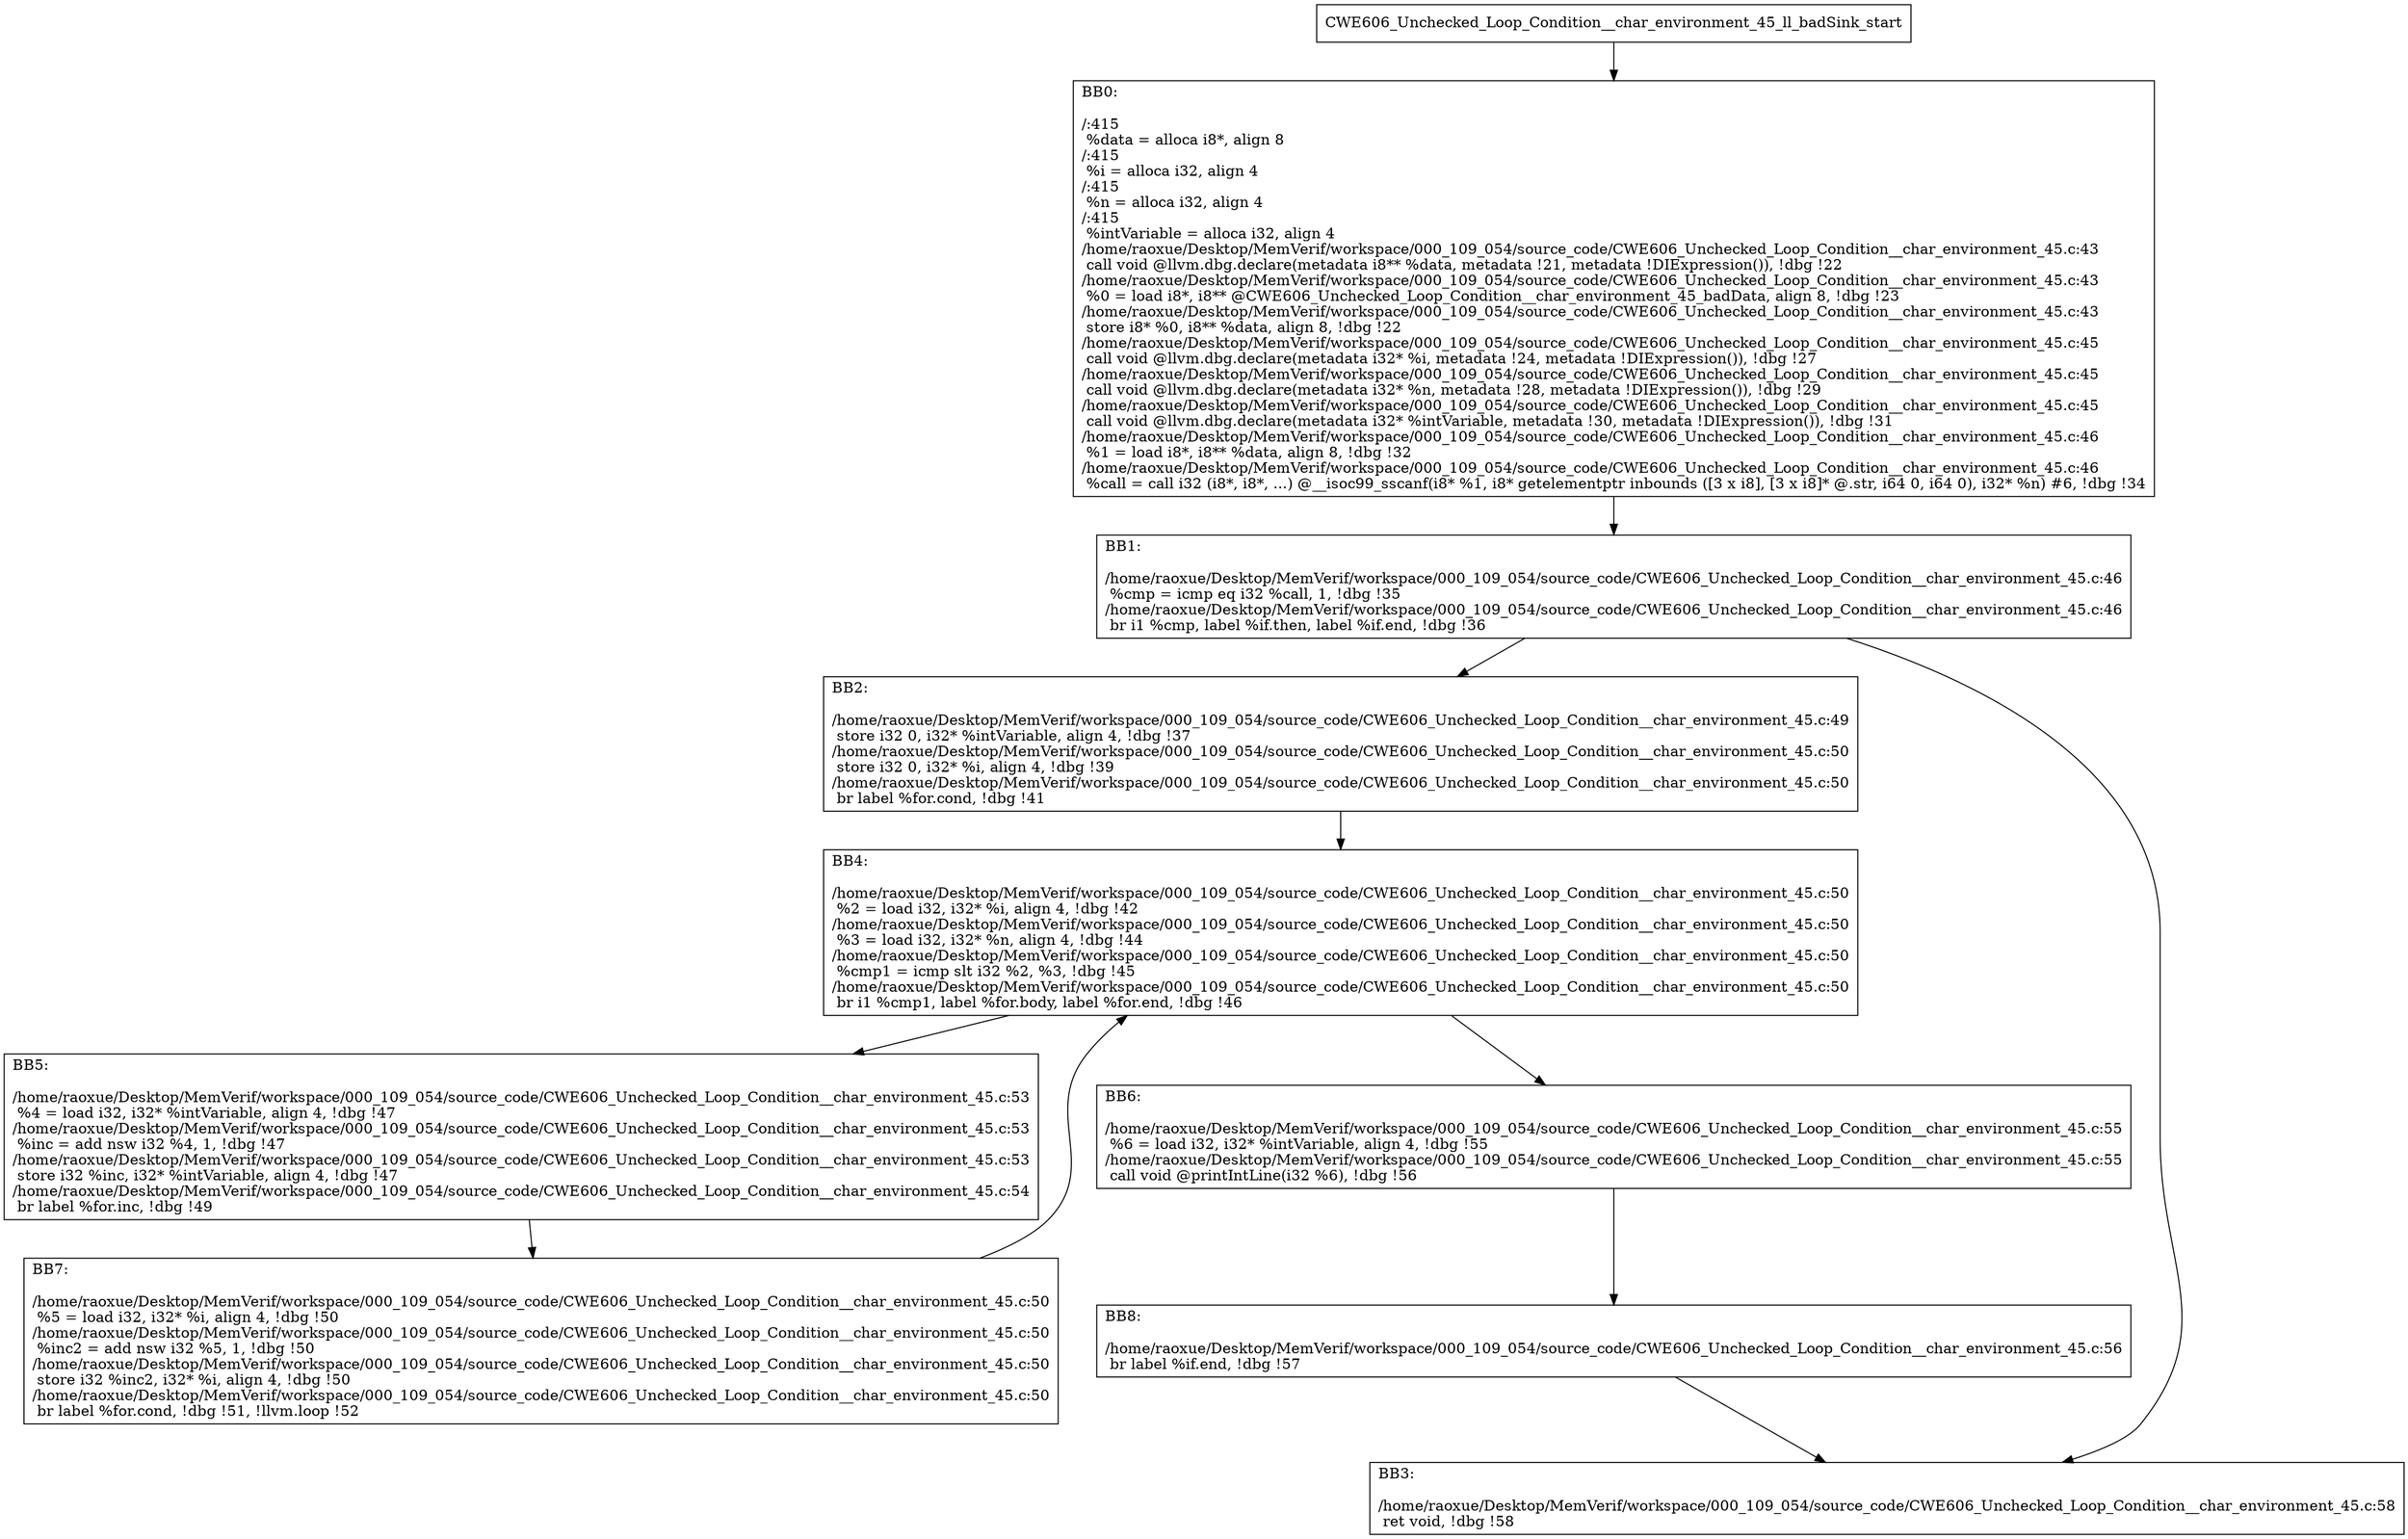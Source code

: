 digraph "CFG for'CWE606_Unchecked_Loop_Condition__char_environment_45_ll_badSink' function" {
	BBCWE606_Unchecked_Loop_Condition__char_environment_45_ll_badSink_start[shape=record,label="{CWE606_Unchecked_Loop_Condition__char_environment_45_ll_badSink_start}"];
	BBCWE606_Unchecked_Loop_Condition__char_environment_45_ll_badSink_start-> CWE606_Unchecked_Loop_Condition__char_environment_45_ll_badSinkBB0;
	CWE606_Unchecked_Loop_Condition__char_environment_45_ll_badSinkBB0 [shape=record, label="{BB0:\l\l/:415\l
  %data = alloca i8*, align 8\l
/:415\l
  %i = alloca i32, align 4\l
/:415\l
  %n = alloca i32, align 4\l
/:415\l
  %intVariable = alloca i32, align 4\l
/home/raoxue/Desktop/MemVerif/workspace/000_109_054/source_code/CWE606_Unchecked_Loop_Condition__char_environment_45.c:43\l
  call void @llvm.dbg.declare(metadata i8** %data, metadata !21, metadata !DIExpression()), !dbg !22\l
/home/raoxue/Desktop/MemVerif/workspace/000_109_054/source_code/CWE606_Unchecked_Loop_Condition__char_environment_45.c:43\l
  %0 = load i8*, i8** @CWE606_Unchecked_Loop_Condition__char_environment_45_badData, align 8, !dbg !23\l
/home/raoxue/Desktop/MemVerif/workspace/000_109_054/source_code/CWE606_Unchecked_Loop_Condition__char_environment_45.c:43\l
  store i8* %0, i8** %data, align 8, !dbg !22\l
/home/raoxue/Desktop/MemVerif/workspace/000_109_054/source_code/CWE606_Unchecked_Loop_Condition__char_environment_45.c:45\l
  call void @llvm.dbg.declare(metadata i32* %i, metadata !24, metadata !DIExpression()), !dbg !27\l
/home/raoxue/Desktop/MemVerif/workspace/000_109_054/source_code/CWE606_Unchecked_Loop_Condition__char_environment_45.c:45\l
  call void @llvm.dbg.declare(metadata i32* %n, metadata !28, metadata !DIExpression()), !dbg !29\l
/home/raoxue/Desktop/MemVerif/workspace/000_109_054/source_code/CWE606_Unchecked_Loop_Condition__char_environment_45.c:45\l
  call void @llvm.dbg.declare(metadata i32* %intVariable, metadata !30, metadata !DIExpression()), !dbg !31\l
/home/raoxue/Desktop/MemVerif/workspace/000_109_054/source_code/CWE606_Unchecked_Loop_Condition__char_environment_45.c:46\l
  %1 = load i8*, i8** %data, align 8, !dbg !32\l
/home/raoxue/Desktop/MemVerif/workspace/000_109_054/source_code/CWE606_Unchecked_Loop_Condition__char_environment_45.c:46\l
  %call = call i32 (i8*, i8*, ...) @__isoc99_sscanf(i8* %1, i8* getelementptr inbounds ([3 x i8], [3 x i8]* @.str, i64 0, i64 0), i32* %n) #6, !dbg !34\l
}"];
	CWE606_Unchecked_Loop_Condition__char_environment_45_ll_badSinkBB0-> CWE606_Unchecked_Loop_Condition__char_environment_45_ll_badSinkBB1;
	CWE606_Unchecked_Loop_Condition__char_environment_45_ll_badSinkBB1 [shape=record, label="{BB1:\l\l/home/raoxue/Desktop/MemVerif/workspace/000_109_054/source_code/CWE606_Unchecked_Loop_Condition__char_environment_45.c:46\l
  %cmp = icmp eq i32 %call, 1, !dbg !35\l
/home/raoxue/Desktop/MemVerif/workspace/000_109_054/source_code/CWE606_Unchecked_Loop_Condition__char_environment_45.c:46\l
  br i1 %cmp, label %if.then, label %if.end, !dbg !36\l
}"];
	CWE606_Unchecked_Loop_Condition__char_environment_45_ll_badSinkBB1-> CWE606_Unchecked_Loop_Condition__char_environment_45_ll_badSinkBB2;
	CWE606_Unchecked_Loop_Condition__char_environment_45_ll_badSinkBB1-> CWE606_Unchecked_Loop_Condition__char_environment_45_ll_badSinkBB3;
	CWE606_Unchecked_Loop_Condition__char_environment_45_ll_badSinkBB2 [shape=record, label="{BB2:\l\l/home/raoxue/Desktop/MemVerif/workspace/000_109_054/source_code/CWE606_Unchecked_Loop_Condition__char_environment_45.c:49\l
  store i32 0, i32* %intVariable, align 4, !dbg !37\l
/home/raoxue/Desktop/MemVerif/workspace/000_109_054/source_code/CWE606_Unchecked_Loop_Condition__char_environment_45.c:50\l
  store i32 0, i32* %i, align 4, !dbg !39\l
/home/raoxue/Desktop/MemVerif/workspace/000_109_054/source_code/CWE606_Unchecked_Loop_Condition__char_environment_45.c:50\l
  br label %for.cond, !dbg !41\l
}"];
	CWE606_Unchecked_Loop_Condition__char_environment_45_ll_badSinkBB2-> CWE606_Unchecked_Loop_Condition__char_environment_45_ll_badSinkBB4;
	CWE606_Unchecked_Loop_Condition__char_environment_45_ll_badSinkBB4 [shape=record, label="{BB4:\l\l/home/raoxue/Desktop/MemVerif/workspace/000_109_054/source_code/CWE606_Unchecked_Loop_Condition__char_environment_45.c:50\l
  %2 = load i32, i32* %i, align 4, !dbg !42\l
/home/raoxue/Desktop/MemVerif/workspace/000_109_054/source_code/CWE606_Unchecked_Loop_Condition__char_environment_45.c:50\l
  %3 = load i32, i32* %n, align 4, !dbg !44\l
/home/raoxue/Desktop/MemVerif/workspace/000_109_054/source_code/CWE606_Unchecked_Loop_Condition__char_environment_45.c:50\l
  %cmp1 = icmp slt i32 %2, %3, !dbg !45\l
/home/raoxue/Desktop/MemVerif/workspace/000_109_054/source_code/CWE606_Unchecked_Loop_Condition__char_environment_45.c:50\l
  br i1 %cmp1, label %for.body, label %for.end, !dbg !46\l
}"];
	CWE606_Unchecked_Loop_Condition__char_environment_45_ll_badSinkBB4-> CWE606_Unchecked_Loop_Condition__char_environment_45_ll_badSinkBB5;
	CWE606_Unchecked_Loop_Condition__char_environment_45_ll_badSinkBB4-> CWE606_Unchecked_Loop_Condition__char_environment_45_ll_badSinkBB6;
	CWE606_Unchecked_Loop_Condition__char_environment_45_ll_badSinkBB5 [shape=record, label="{BB5:\l\l/home/raoxue/Desktop/MemVerif/workspace/000_109_054/source_code/CWE606_Unchecked_Loop_Condition__char_environment_45.c:53\l
  %4 = load i32, i32* %intVariable, align 4, !dbg !47\l
/home/raoxue/Desktop/MemVerif/workspace/000_109_054/source_code/CWE606_Unchecked_Loop_Condition__char_environment_45.c:53\l
  %inc = add nsw i32 %4, 1, !dbg !47\l
/home/raoxue/Desktop/MemVerif/workspace/000_109_054/source_code/CWE606_Unchecked_Loop_Condition__char_environment_45.c:53\l
  store i32 %inc, i32* %intVariable, align 4, !dbg !47\l
/home/raoxue/Desktop/MemVerif/workspace/000_109_054/source_code/CWE606_Unchecked_Loop_Condition__char_environment_45.c:54\l
  br label %for.inc, !dbg !49\l
}"];
	CWE606_Unchecked_Loop_Condition__char_environment_45_ll_badSinkBB5-> CWE606_Unchecked_Loop_Condition__char_environment_45_ll_badSinkBB7;
	CWE606_Unchecked_Loop_Condition__char_environment_45_ll_badSinkBB7 [shape=record, label="{BB7:\l\l/home/raoxue/Desktop/MemVerif/workspace/000_109_054/source_code/CWE606_Unchecked_Loop_Condition__char_environment_45.c:50\l
  %5 = load i32, i32* %i, align 4, !dbg !50\l
/home/raoxue/Desktop/MemVerif/workspace/000_109_054/source_code/CWE606_Unchecked_Loop_Condition__char_environment_45.c:50\l
  %inc2 = add nsw i32 %5, 1, !dbg !50\l
/home/raoxue/Desktop/MemVerif/workspace/000_109_054/source_code/CWE606_Unchecked_Loop_Condition__char_environment_45.c:50\l
  store i32 %inc2, i32* %i, align 4, !dbg !50\l
/home/raoxue/Desktop/MemVerif/workspace/000_109_054/source_code/CWE606_Unchecked_Loop_Condition__char_environment_45.c:50\l
  br label %for.cond, !dbg !51, !llvm.loop !52\l
}"];
	CWE606_Unchecked_Loop_Condition__char_environment_45_ll_badSinkBB7-> CWE606_Unchecked_Loop_Condition__char_environment_45_ll_badSinkBB4;
	CWE606_Unchecked_Loop_Condition__char_environment_45_ll_badSinkBB6 [shape=record, label="{BB6:\l\l/home/raoxue/Desktop/MemVerif/workspace/000_109_054/source_code/CWE606_Unchecked_Loop_Condition__char_environment_45.c:55\l
  %6 = load i32, i32* %intVariable, align 4, !dbg !55\l
/home/raoxue/Desktop/MemVerif/workspace/000_109_054/source_code/CWE606_Unchecked_Loop_Condition__char_environment_45.c:55\l
  call void @printIntLine(i32 %6), !dbg !56\l
}"];
	CWE606_Unchecked_Loop_Condition__char_environment_45_ll_badSinkBB6-> CWE606_Unchecked_Loop_Condition__char_environment_45_ll_badSinkBB8;
	CWE606_Unchecked_Loop_Condition__char_environment_45_ll_badSinkBB8 [shape=record, label="{BB8:\l\l/home/raoxue/Desktop/MemVerif/workspace/000_109_054/source_code/CWE606_Unchecked_Loop_Condition__char_environment_45.c:56\l
  br label %if.end, !dbg !57\l
}"];
	CWE606_Unchecked_Loop_Condition__char_environment_45_ll_badSinkBB8-> CWE606_Unchecked_Loop_Condition__char_environment_45_ll_badSinkBB3;
	CWE606_Unchecked_Loop_Condition__char_environment_45_ll_badSinkBB3 [shape=record, label="{BB3:\l\l/home/raoxue/Desktop/MemVerif/workspace/000_109_054/source_code/CWE606_Unchecked_Loop_Condition__char_environment_45.c:58\l
  ret void, !dbg !58\l
}"];
}
